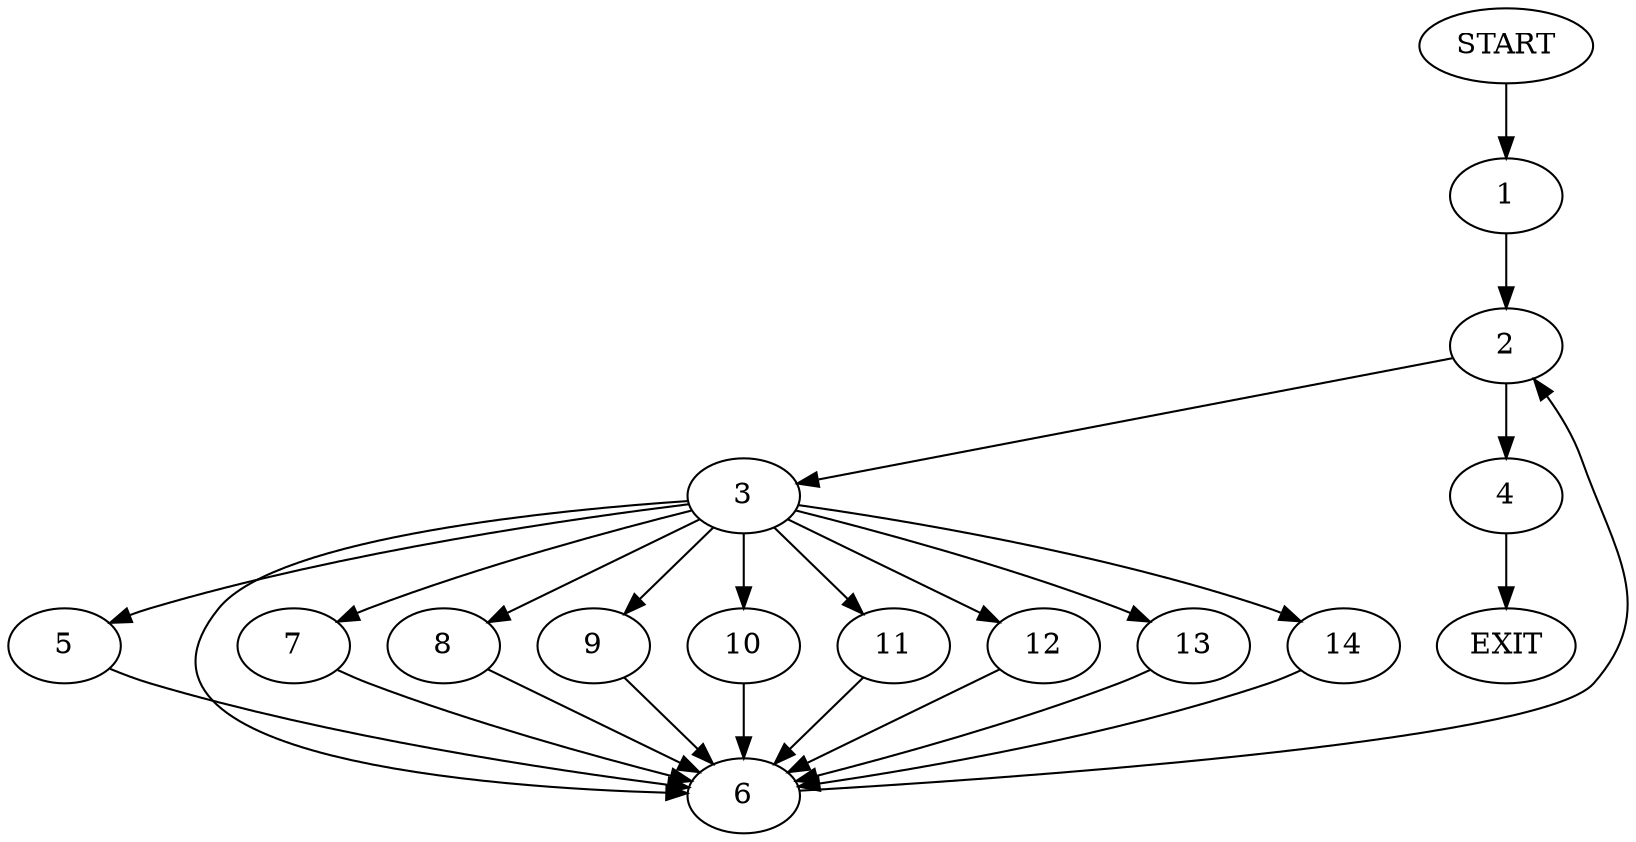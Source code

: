 digraph {
0 [label="START"]
15 [label="EXIT"]
0 -> 1
1 -> 2
2 -> 3
2 -> 4
3 -> 5
3 -> 6
3 -> 7
3 -> 8
3 -> 9
3 -> 10
3 -> 11
3 -> 12
3 -> 13
3 -> 14
4 -> 15
5 -> 6
6 -> 2
11 -> 6
7 -> 6
12 -> 6
14 -> 6
13 -> 6
8 -> 6
9 -> 6
10 -> 6
}
